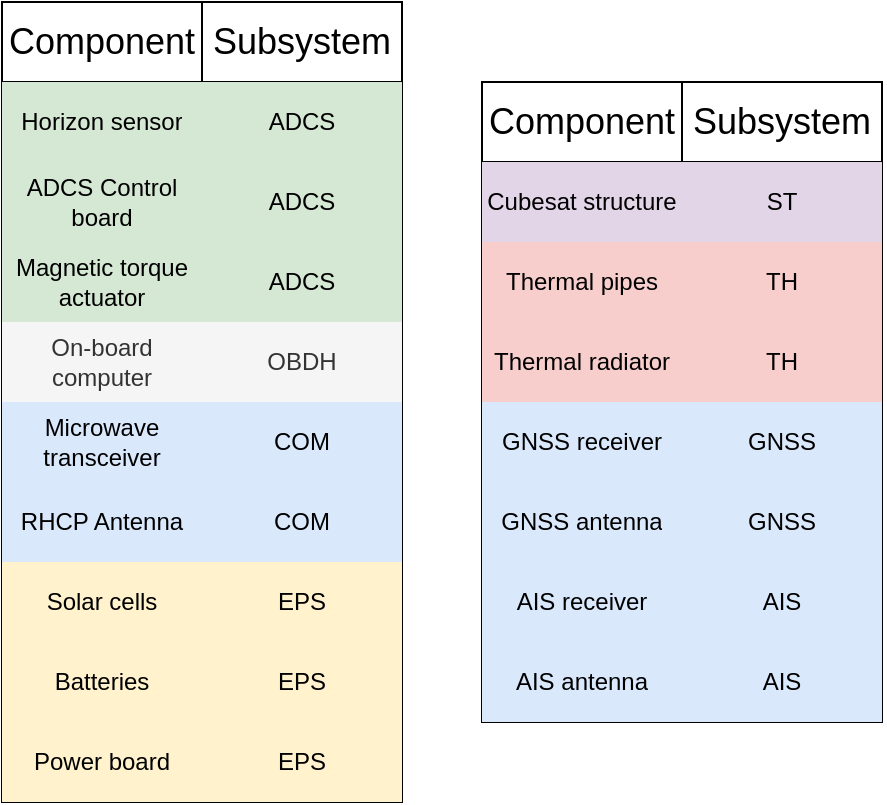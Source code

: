 <mxfile version="22.1.3" type="github">
  <diagram name="Pagina-1" id="h6OpWx-HHG8oMTi5hLj7">
    <mxGraphModel dx="1036" dy="1689" grid="1" gridSize="10" guides="1" tooltips="1" connect="1" arrows="1" fold="1" page="1" pageScale="1" pageWidth="827" pageHeight="1169" math="0" shadow="0">
      <root>
        <mxCell id="0" />
        <mxCell id="1" parent="0" />
        <mxCell id="k3zZhgaBUWAhVwvvtzVN-58" value="" style="shape=table;startSize=0;container=1;collapsible=0;childLayout=tableLayout;" parent="1" vertex="1">
          <mxGeometry x="200" y="-40" width="200" height="400" as="geometry" />
        </mxCell>
        <mxCell id="k3zZhgaBUWAhVwvvtzVN-59" value="" style="shape=tableRow;horizontal=0;startSize=0;swimlaneHead=0;swimlaneBody=0;strokeColor=inherit;top=0;left=0;bottom=0;right=0;collapsible=0;dropTarget=0;fillColor=none;points=[[0,0.5],[1,0.5]];portConstraint=eastwest;" parent="k3zZhgaBUWAhVwvvtzVN-58" vertex="1">
          <mxGeometry width="200" height="40" as="geometry" />
        </mxCell>
        <mxCell id="k3zZhgaBUWAhVwvvtzVN-60" value="&lt;font style=&quot;font-size: 18px;&quot;&gt;Component&lt;/font&gt;" style="shape=partialRectangle;html=1;whiteSpace=wrap;connectable=0;strokeColor=default;overflow=hidden;fillColor=none;top=0;left=0;bottom=0;right=0;pointerEvents=1;" parent="k3zZhgaBUWAhVwvvtzVN-59" vertex="1">
          <mxGeometry width="100" height="40" as="geometry">
            <mxRectangle width="100" height="40" as="alternateBounds" />
          </mxGeometry>
        </mxCell>
        <mxCell id="k3zZhgaBUWAhVwvvtzVN-61" value="&lt;font style=&quot;font-size: 18px;&quot;&gt;Subsystem&lt;/font&gt;" style="shape=partialRectangle;html=1;whiteSpace=wrap;connectable=0;strokeColor=default;overflow=hidden;fillColor=none;top=0;left=0;bottom=0;right=0;pointerEvents=1;" parent="k3zZhgaBUWAhVwvvtzVN-59" vertex="1">
          <mxGeometry x="100" width="100" height="40" as="geometry">
            <mxRectangle width="100" height="40" as="alternateBounds" />
          </mxGeometry>
        </mxCell>
        <mxCell id="k3zZhgaBUWAhVwvvtzVN-62" value="" style="shape=tableRow;horizontal=0;startSize=0;swimlaneHead=0;swimlaneBody=0;strokeColor=inherit;top=0;left=0;bottom=0;right=0;collapsible=0;dropTarget=0;fillColor=none;points=[[0,0.5],[1,0.5]];portConstraint=eastwest;" parent="k3zZhgaBUWAhVwvvtzVN-58" vertex="1">
          <mxGeometry y="40" width="200" height="40" as="geometry" />
        </mxCell>
        <mxCell id="k3zZhgaBUWAhVwvvtzVN-63" value="Horizon sensor" style="shape=partialRectangle;html=1;whiteSpace=wrap;connectable=0;strokeColor=default;overflow=hidden;fillColor=#d5e8d4;top=0;left=0;bottom=0;right=0;pointerEvents=1;strokeWidth=1;" parent="k3zZhgaBUWAhVwvvtzVN-62" vertex="1">
          <mxGeometry width="100" height="40" as="geometry">
            <mxRectangle width="100" height="40" as="alternateBounds" />
          </mxGeometry>
        </mxCell>
        <mxCell id="k3zZhgaBUWAhVwvvtzVN-64" value="ADCS" style="shape=partialRectangle;html=1;whiteSpace=wrap;connectable=0;strokeColor=default;overflow=hidden;fillColor=#d5e8d4;top=0;left=0;bottom=0;right=0;pointerEvents=1;strokeWidth=1;" parent="k3zZhgaBUWAhVwvvtzVN-62" vertex="1">
          <mxGeometry x="100" width="100" height="40" as="geometry">
            <mxRectangle width="100" height="40" as="alternateBounds" />
          </mxGeometry>
        </mxCell>
        <mxCell id="k3zZhgaBUWAhVwvvtzVN-65" value="" style="shape=tableRow;horizontal=0;startSize=0;swimlaneHead=0;swimlaneBody=0;strokeColor=inherit;top=0;left=0;bottom=0;right=0;collapsible=0;dropTarget=0;fillColor=none;points=[[0,0.5],[1,0.5]];portConstraint=eastwest;" parent="k3zZhgaBUWAhVwvvtzVN-58" vertex="1">
          <mxGeometry y="80" width="200" height="40" as="geometry" />
        </mxCell>
        <mxCell id="k3zZhgaBUWAhVwvvtzVN-66" value="ADCS Control board" style="shape=partialRectangle;html=1;whiteSpace=wrap;connectable=0;strokeColor=default;overflow=hidden;fillColor=#d5e8d4;top=0;left=0;bottom=0;right=0;pointerEvents=1;" parent="k3zZhgaBUWAhVwvvtzVN-65" vertex="1">
          <mxGeometry width="100" height="40" as="geometry">
            <mxRectangle width="100" height="40" as="alternateBounds" />
          </mxGeometry>
        </mxCell>
        <mxCell id="k3zZhgaBUWAhVwvvtzVN-67" value="ADCS" style="shape=partialRectangle;html=1;whiteSpace=wrap;connectable=0;strokeColor=default;overflow=hidden;fillColor=#d5e8d4;top=0;left=0;bottom=0;right=0;pointerEvents=1;" parent="k3zZhgaBUWAhVwvvtzVN-65" vertex="1">
          <mxGeometry x="100" width="100" height="40" as="geometry">
            <mxRectangle width="100" height="40" as="alternateBounds" />
          </mxGeometry>
        </mxCell>
        <mxCell id="k3zZhgaBUWAhVwvvtzVN-68" value="" style="shape=tableRow;horizontal=0;startSize=0;swimlaneHead=0;swimlaneBody=0;strokeColor=inherit;top=0;left=0;bottom=0;right=0;collapsible=0;dropTarget=0;fillColor=none;points=[[0,0.5],[1,0.5]];portConstraint=eastwest;" parent="k3zZhgaBUWAhVwvvtzVN-58" vertex="1">
          <mxGeometry y="120" width="200" height="40" as="geometry" />
        </mxCell>
        <mxCell id="k3zZhgaBUWAhVwvvtzVN-69" value="Magnetic torque actuator" style="shape=partialRectangle;html=1;whiteSpace=wrap;connectable=0;strokeColor=default;overflow=hidden;fillColor=#d5e8d4;top=0;left=0;bottom=0;right=0;pointerEvents=1;" parent="k3zZhgaBUWAhVwvvtzVN-68" vertex="1">
          <mxGeometry width="100" height="40" as="geometry">
            <mxRectangle width="100" height="40" as="alternateBounds" />
          </mxGeometry>
        </mxCell>
        <mxCell id="k3zZhgaBUWAhVwvvtzVN-70" value="ADCS" style="shape=partialRectangle;html=1;whiteSpace=wrap;connectable=0;strokeColor=default;overflow=hidden;fillColor=#d5e8d4;top=0;left=0;bottom=0;right=0;pointerEvents=1;" parent="k3zZhgaBUWAhVwvvtzVN-68" vertex="1">
          <mxGeometry x="100" width="100" height="40" as="geometry">
            <mxRectangle width="100" height="40" as="alternateBounds" />
          </mxGeometry>
        </mxCell>
        <mxCell id="k3zZhgaBUWAhVwvvtzVN-71" value="" style="shape=tableRow;horizontal=0;startSize=0;swimlaneHead=0;swimlaneBody=0;strokeColor=inherit;top=0;left=0;bottom=0;right=0;collapsible=0;dropTarget=0;fillColor=none;points=[[0,0.5],[1,0.5]];portConstraint=eastwest;" parent="k3zZhgaBUWAhVwvvtzVN-58" vertex="1">
          <mxGeometry y="160" width="200" height="40" as="geometry" />
        </mxCell>
        <mxCell id="k3zZhgaBUWAhVwvvtzVN-72" value="On-board computer" style="shape=partialRectangle;html=1;whiteSpace=wrap;connectable=0;strokeColor=default;overflow=hidden;fillColor=#f5f5f5;top=0;left=0;bottom=0;right=0;pointerEvents=1;fontColor=#333333;" parent="k3zZhgaBUWAhVwvvtzVN-71" vertex="1">
          <mxGeometry width="100" height="40" as="geometry">
            <mxRectangle width="100" height="40" as="alternateBounds" />
          </mxGeometry>
        </mxCell>
        <mxCell id="k3zZhgaBUWAhVwvvtzVN-73" value="OBDH" style="shape=partialRectangle;html=1;whiteSpace=wrap;connectable=0;strokeColor=default;overflow=hidden;fillColor=#f5f5f5;top=0;left=0;bottom=0;right=0;pointerEvents=1;fontColor=#333333;" parent="k3zZhgaBUWAhVwvvtzVN-71" vertex="1">
          <mxGeometry x="100" width="100" height="40" as="geometry">
            <mxRectangle width="100" height="40" as="alternateBounds" />
          </mxGeometry>
        </mxCell>
        <mxCell id="k3zZhgaBUWAhVwvvtzVN-74" value="" style="shape=tableRow;horizontal=0;startSize=0;swimlaneHead=0;swimlaneBody=0;strokeColor=inherit;top=0;left=0;bottom=0;right=0;collapsible=0;dropTarget=0;fillColor=none;points=[[0,0.5],[1,0.5]];portConstraint=eastwest;" parent="k3zZhgaBUWAhVwvvtzVN-58" vertex="1">
          <mxGeometry y="200" width="200" height="40" as="geometry" />
        </mxCell>
        <mxCell id="k3zZhgaBUWAhVwvvtzVN-75" value="Microwave transceiver" style="shape=partialRectangle;html=1;whiteSpace=wrap;connectable=0;strokeColor=default;overflow=hidden;fillColor=#dae8fc;top=0;left=0;bottom=0;right=0;pointerEvents=1;" parent="k3zZhgaBUWAhVwvvtzVN-74" vertex="1">
          <mxGeometry width="100" height="40" as="geometry">
            <mxRectangle width="100" height="40" as="alternateBounds" />
          </mxGeometry>
        </mxCell>
        <mxCell id="k3zZhgaBUWAhVwvvtzVN-76" value="COM" style="shape=partialRectangle;html=1;whiteSpace=wrap;connectable=0;strokeColor=default;overflow=hidden;fillColor=#dae8fc;top=0;left=0;bottom=0;right=0;pointerEvents=1;" parent="k3zZhgaBUWAhVwvvtzVN-74" vertex="1">
          <mxGeometry x="100" width="100" height="40" as="geometry">
            <mxRectangle width="100" height="40" as="alternateBounds" />
          </mxGeometry>
        </mxCell>
        <mxCell id="k3zZhgaBUWAhVwvvtzVN-77" value="" style="shape=tableRow;horizontal=0;startSize=0;swimlaneHead=0;swimlaneBody=0;strokeColor=inherit;top=0;left=0;bottom=0;right=0;collapsible=0;dropTarget=0;fillColor=none;points=[[0,0.5],[1,0.5]];portConstraint=eastwest;" parent="k3zZhgaBUWAhVwvvtzVN-58" vertex="1">
          <mxGeometry y="240" width="200" height="40" as="geometry" />
        </mxCell>
        <mxCell id="k3zZhgaBUWAhVwvvtzVN-78" value="RHCP Antenna" style="shape=partialRectangle;html=1;whiteSpace=wrap;connectable=0;strokeColor=default;overflow=hidden;fillColor=#dae8fc;top=0;left=0;bottom=0;right=0;pointerEvents=1;" parent="k3zZhgaBUWAhVwvvtzVN-77" vertex="1">
          <mxGeometry width="100" height="40" as="geometry">
            <mxRectangle width="100" height="40" as="alternateBounds" />
          </mxGeometry>
        </mxCell>
        <mxCell id="k3zZhgaBUWAhVwvvtzVN-79" value="COM" style="shape=partialRectangle;html=1;whiteSpace=wrap;connectable=0;strokeColor=default;overflow=hidden;fillColor=#dae8fc;top=0;left=0;bottom=0;right=0;pointerEvents=1;" parent="k3zZhgaBUWAhVwvvtzVN-77" vertex="1">
          <mxGeometry x="100" width="100" height="40" as="geometry">
            <mxRectangle width="100" height="40" as="alternateBounds" />
          </mxGeometry>
        </mxCell>
        <mxCell id="k3zZhgaBUWAhVwvvtzVN-80" value="" style="shape=tableRow;horizontal=0;startSize=0;swimlaneHead=0;swimlaneBody=0;strokeColor=inherit;top=0;left=0;bottom=0;right=0;collapsible=0;dropTarget=0;fillColor=none;points=[[0,0.5],[1,0.5]];portConstraint=eastwest;" parent="k3zZhgaBUWAhVwvvtzVN-58" vertex="1">
          <mxGeometry y="280" width="200" height="40" as="geometry" />
        </mxCell>
        <mxCell id="k3zZhgaBUWAhVwvvtzVN-81" value="Solar cells" style="shape=partialRectangle;html=1;whiteSpace=wrap;connectable=0;strokeColor=default;overflow=hidden;fillColor=#fff2cc;top=0;left=0;bottom=0;right=0;pointerEvents=1;" parent="k3zZhgaBUWAhVwvvtzVN-80" vertex="1">
          <mxGeometry width="100" height="40" as="geometry">
            <mxRectangle width="100" height="40" as="alternateBounds" />
          </mxGeometry>
        </mxCell>
        <mxCell id="k3zZhgaBUWAhVwvvtzVN-82" value="EPS" style="shape=partialRectangle;html=1;whiteSpace=wrap;connectable=0;strokeColor=default;overflow=hidden;fillColor=#fff2cc;top=0;left=0;bottom=0;right=0;pointerEvents=1;" parent="k3zZhgaBUWAhVwvvtzVN-80" vertex="1">
          <mxGeometry x="100" width="100" height="40" as="geometry">
            <mxRectangle width="100" height="40" as="alternateBounds" />
          </mxGeometry>
        </mxCell>
        <mxCell id="k3zZhgaBUWAhVwvvtzVN-83" value="" style="shape=tableRow;horizontal=0;startSize=0;swimlaneHead=0;swimlaneBody=0;strokeColor=inherit;top=0;left=0;bottom=0;right=0;collapsible=0;dropTarget=0;fillColor=none;points=[[0,0.5],[1,0.5]];portConstraint=eastwest;" parent="k3zZhgaBUWAhVwvvtzVN-58" vertex="1">
          <mxGeometry y="320" width="200" height="40" as="geometry" />
        </mxCell>
        <mxCell id="k3zZhgaBUWAhVwvvtzVN-84" value="Batteries" style="shape=partialRectangle;html=1;whiteSpace=wrap;connectable=0;strokeColor=default;overflow=hidden;fillColor=#fff2cc;top=0;left=0;bottom=0;right=0;pointerEvents=1;" parent="k3zZhgaBUWAhVwvvtzVN-83" vertex="1">
          <mxGeometry width="100" height="40" as="geometry">
            <mxRectangle width="100" height="40" as="alternateBounds" />
          </mxGeometry>
        </mxCell>
        <mxCell id="k3zZhgaBUWAhVwvvtzVN-85" value="EPS" style="shape=partialRectangle;html=1;whiteSpace=wrap;connectable=0;strokeColor=default;overflow=hidden;fillColor=#fff2cc;top=0;left=0;bottom=0;right=0;pointerEvents=1;" parent="k3zZhgaBUWAhVwvvtzVN-83" vertex="1">
          <mxGeometry x="100" width="100" height="40" as="geometry">
            <mxRectangle width="100" height="40" as="alternateBounds" />
          </mxGeometry>
        </mxCell>
        <mxCell id="k3zZhgaBUWAhVwvvtzVN-86" value="" style="shape=tableRow;horizontal=0;startSize=0;swimlaneHead=0;swimlaneBody=0;strokeColor=inherit;top=0;left=0;bottom=0;right=0;collapsible=0;dropTarget=0;fillColor=none;points=[[0,0.5],[1,0.5]];portConstraint=eastwest;" parent="k3zZhgaBUWAhVwvvtzVN-58" vertex="1">
          <mxGeometry y="360" width="200" height="40" as="geometry" />
        </mxCell>
        <mxCell id="k3zZhgaBUWAhVwvvtzVN-87" value="Power board" style="shape=partialRectangle;html=1;whiteSpace=wrap;connectable=0;strokeColor=default;overflow=hidden;fillColor=#fff2cc;top=0;left=0;bottom=0;right=0;pointerEvents=1;" parent="k3zZhgaBUWAhVwvvtzVN-86" vertex="1">
          <mxGeometry width="100" height="40" as="geometry">
            <mxRectangle width="100" height="40" as="alternateBounds" />
          </mxGeometry>
        </mxCell>
        <mxCell id="k3zZhgaBUWAhVwvvtzVN-88" value="EPS" style="shape=partialRectangle;html=1;whiteSpace=wrap;connectable=0;strokeColor=default;overflow=hidden;fillColor=#fff2cc;top=0;left=0;bottom=0;right=0;pointerEvents=1;" parent="k3zZhgaBUWAhVwvvtzVN-86" vertex="1">
          <mxGeometry x="100" width="100" height="40" as="geometry">
            <mxRectangle width="100" height="40" as="alternateBounds" />
          </mxGeometry>
        </mxCell>
        <mxCell id="k3zZhgaBUWAhVwvvtzVN-89" value="" style="shape=table;startSize=0;container=1;collapsible=0;childLayout=tableLayout;" parent="1" vertex="1">
          <mxGeometry x="440" width="200" height="320" as="geometry" />
        </mxCell>
        <mxCell id="k3zZhgaBUWAhVwvvtzVN-90" value="" style="shape=tableRow;horizontal=0;startSize=0;swimlaneHead=0;swimlaneBody=0;strokeColor=inherit;top=0;left=0;bottom=0;right=0;collapsible=0;dropTarget=0;fillColor=none;points=[[0,0.5],[1,0.5]];portConstraint=eastwest;" parent="k3zZhgaBUWAhVwvvtzVN-89" vertex="1">
          <mxGeometry width="200" height="40" as="geometry" />
        </mxCell>
        <mxCell id="k3zZhgaBUWAhVwvvtzVN-91" value="&lt;font style=&quot;font-size: 18px;&quot;&gt;Component&lt;/font&gt;" style="shape=partialRectangle;html=1;whiteSpace=wrap;connectable=0;strokeColor=default;overflow=hidden;fillColor=none;top=0;left=0;bottom=0;right=0;pointerEvents=1;" parent="k3zZhgaBUWAhVwvvtzVN-90" vertex="1">
          <mxGeometry width="100" height="40" as="geometry">
            <mxRectangle width="100" height="40" as="alternateBounds" />
          </mxGeometry>
        </mxCell>
        <mxCell id="k3zZhgaBUWAhVwvvtzVN-92" value="&lt;font style=&quot;font-size: 18px;&quot;&gt;Subsystem&lt;/font&gt;" style="shape=partialRectangle;html=1;whiteSpace=wrap;connectable=0;strokeColor=default;overflow=hidden;fillColor=none;top=0;left=0;bottom=0;right=0;pointerEvents=1;" parent="k3zZhgaBUWAhVwvvtzVN-90" vertex="1">
          <mxGeometry x="100" width="100" height="40" as="geometry">
            <mxRectangle width="100" height="40" as="alternateBounds" />
          </mxGeometry>
        </mxCell>
        <mxCell id="k3zZhgaBUWAhVwvvtzVN-93" value="" style="shape=tableRow;horizontal=0;startSize=0;swimlaneHead=0;swimlaneBody=0;strokeColor=inherit;top=0;left=0;bottom=0;right=0;collapsible=0;dropTarget=0;fillColor=none;points=[[0,0.5],[1,0.5]];portConstraint=eastwest;" parent="k3zZhgaBUWAhVwvvtzVN-89" vertex="1">
          <mxGeometry y="40" width="200" height="40" as="geometry" />
        </mxCell>
        <mxCell id="k3zZhgaBUWAhVwvvtzVN-94" value="Cubesat structure" style="shape=partialRectangle;html=1;whiteSpace=wrap;connectable=0;strokeColor=#000000;overflow=hidden;fillColor=#e1d5e7;top=0;left=0;bottom=0;right=0;pointerEvents=1;" parent="k3zZhgaBUWAhVwvvtzVN-93" vertex="1">
          <mxGeometry width="100" height="40" as="geometry">
            <mxRectangle width="100" height="40" as="alternateBounds" />
          </mxGeometry>
        </mxCell>
        <mxCell id="k3zZhgaBUWAhVwvvtzVN-95" value="ST" style="shape=partialRectangle;html=1;whiteSpace=wrap;connectable=0;strokeColor=#000000;overflow=hidden;fillColor=#e1d5e7;top=0;left=0;bottom=0;right=0;pointerEvents=1;strokeWidth=3;perimeterSpacing=1;" parent="k3zZhgaBUWAhVwvvtzVN-93" vertex="1">
          <mxGeometry x="100" width="100" height="40" as="geometry">
            <mxRectangle width="100" height="40" as="alternateBounds" />
          </mxGeometry>
        </mxCell>
        <mxCell id="k3zZhgaBUWAhVwvvtzVN-96" value="" style="shape=tableRow;horizontal=0;startSize=0;swimlaneHead=0;swimlaneBody=0;strokeColor=inherit;top=0;left=0;bottom=0;right=0;collapsible=0;dropTarget=0;fillColor=none;points=[[0,0.5],[1,0.5]];portConstraint=eastwest;" parent="k3zZhgaBUWAhVwvvtzVN-89" vertex="1">
          <mxGeometry y="80" width="200" height="40" as="geometry" />
        </mxCell>
        <mxCell id="k3zZhgaBUWAhVwvvtzVN-97" value="Thermal pipes" style="shape=partialRectangle;html=1;whiteSpace=wrap;connectable=0;strokeColor=#b85450;overflow=hidden;fillColor=#f8cecc;top=0;left=0;bottom=0;right=0;pointerEvents=1;" parent="k3zZhgaBUWAhVwvvtzVN-96" vertex="1">
          <mxGeometry width="100" height="40" as="geometry">
            <mxRectangle width="100" height="40" as="alternateBounds" />
          </mxGeometry>
        </mxCell>
        <mxCell id="k3zZhgaBUWAhVwvvtzVN-98" value="TH" style="shape=partialRectangle;html=1;whiteSpace=wrap;connectable=0;strokeColor=#b85450;overflow=hidden;fillColor=#f8cecc;top=0;left=0;bottom=0;right=0;pointerEvents=1;" parent="k3zZhgaBUWAhVwvvtzVN-96" vertex="1">
          <mxGeometry x="100" width="100" height="40" as="geometry">
            <mxRectangle width="100" height="40" as="alternateBounds" />
          </mxGeometry>
        </mxCell>
        <mxCell id="k3zZhgaBUWAhVwvvtzVN-105" value="" style="shape=tableRow;horizontal=0;startSize=0;swimlaneHead=0;swimlaneBody=0;strokeColor=inherit;top=0;left=0;bottom=0;right=0;collapsible=0;dropTarget=0;fillColor=none;points=[[0,0.5],[1,0.5]];portConstraint=eastwest;" parent="k3zZhgaBUWAhVwvvtzVN-89" vertex="1">
          <mxGeometry y="120" width="200" height="40" as="geometry" />
        </mxCell>
        <mxCell id="k3zZhgaBUWAhVwvvtzVN-106" value="Thermal radiator" style="shape=partialRectangle;html=1;whiteSpace=wrap;connectable=0;strokeColor=#b85450;overflow=hidden;fillColor=#f8cecc;top=0;left=0;bottom=0;right=0;pointerEvents=1;" parent="k3zZhgaBUWAhVwvvtzVN-105" vertex="1">
          <mxGeometry width="100" height="40" as="geometry">
            <mxRectangle width="100" height="40" as="alternateBounds" />
          </mxGeometry>
        </mxCell>
        <mxCell id="k3zZhgaBUWAhVwvvtzVN-107" value="TH" style="shape=partialRectangle;html=1;whiteSpace=wrap;connectable=0;strokeColor=#b85450;overflow=hidden;fillColor=#f8cecc;top=0;left=0;bottom=0;right=0;pointerEvents=1;" parent="k3zZhgaBUWAhVwvvtzVN-105" vertex="1">
          <mxGeometry x="100" width="100" height="40" as="geometry">
            <mxRectangle width="100" height="40" as="alternateBounds" />
          </mxGeometry>
        </mxCell>
        <mxCell id="k3zZhgaBUWAhVwvvtzVN-108" value="" style="shape=tableRow;horizontal=0;startSize=0;swimlaneHead=0;swimlaneBody=0;strokeColor=inherit;top=0;left=0;bottom=0;right=0;collapsible=0;dropTarget=0;fillColor=none;points=[[0,0.5],[1,0.5]];portConstraint=eastwest;" parent="k3zZhgaBUWAhVwvvtzVN-89" vertex="1">
          <mxGeometry y="160" width="200" height="40" as="geometry" />
        </mxCell>
        <mxCell id="k3zZhgaBUWAhVwvvtzVN-109" value="GNSS receiver" style="shape=partialRectangle;html=1;whiteSpace=wrap;connectable=0;strokeColor=default;overflow=hidden;fillColor=#dae8fc;top=0;left=0;bottom=0;right=0;pointerEvents=1;" parent="k3zZhgaBUWAhVwvvtzVN-108" vertex="1">
          <mxGeometry width="100" height="40" as="geometry">
            <mxRectangle width="100" height="40" as="alternateBounds" />
          </mxGeometry>
        </mxCell>
        <mxCell id="k3zZhgaBUWAhVwvvtzVN-110" value="GNSS" style="shape=partialRectangle;html=1;whiteSpace=wrap;connectable=0;strokeColor=default;overflow=hidden;fillColor=#dae8fc;top=0;left=0;bottom=0;right=0;pointerEvents=1;" parent="k3zZhgaBUWAhVwvvtzVN-108" vertex="1">
          <mxGeometry x="100" width="100" height="40" as="geometry">
            <mxRectangle width="100" height="40" as="alternateBounds" />
          </mxGeometry>
        </mxCell>
        <mxCell id="k3zZhgaBUWAhVwvvtzVN-111" value="" style="shape=tableRow;horizontal=0;startSize=0;swimlaneHead=0;swimlaneBody=0;strokeColor=inherit;top=0;left=0;bottom=0;right=0;collapsible=0;dropTarget=0;fillColor=none;points=[[0,0.5],[1,0.5]];portConstraint=eastwest;" parent="k3zZhgaBUWAhVwvvtzVN-89" vertex="1">
          <mxGeometry y="200" width="200" height="40" as="geometry" />
        </mxCell>
        <mxCell id="k3zZhgaBUWAhVwvvtzVN-112" value="GNSS antenna" style="shape=partialRectangle;html=1;whiteSpace=wrap;connectable=0;strokeColor=#6c8ebf;overflow=hidden;fillColor=#dae8fc;top=0;left=0;bottom=0;right=0;pointerEvents=1;" parent="k3zZhgaBUWAhVwvvtzVN-111" vertex="1">
          <mxGeometry width="100" height="40" as="geometry">
            <mxRectangle width="100" height="40" as="alternateBounds" />
          </mxGeometry>
        </mxCell>
        <mxCell id="k3zZhgaBUWAhVwvvtzVN-113" value="GNSS" style="shape=partialRectangle;html=1;whiteSpace=wrap;connectable=0;strokeColor=#6c8ebf;overflow=hidden;fillColor=#dae8fc;top=0;left=0;bottom=0;right=0;pointerEvents=1;" parent="k3zZhgaBUWAhVwvvtzVN-111" vertex="1">
          <mxGeometry x="100" width="100" height="40" as="geometry">
            <mxRectangle width="100" height="40" as="alternateBounds" />
          </mxGeometry>
        </mxCell>
        <mxCell id="k3zZhgaBUWAhVwvvtzVN-114" value="" style="shape=tableRow;horizontal=0;startSize=0;swimlaneHead=0;swimlaneBody=0;strokeColor=inherit;top=0;left=0;bottom=0;right=0;collapsible=0;dropTarget=0;fillColor=none;points=[[0,0.5],[1,0.5]];portConstraint=eastwest;" parent="k3zZhgaBUWAhVwvvtzVN-89" vertex="1">
          <mxGeometry y="240" width="200" height="40" as="geometry" />
        </mxCell>
        <mxCell id="k3zZhgaBUWAhVwvvtzVN-115" value="AIS receiver" style="shape=partialRectangle;html=1;whiteSpace=wrap;connectable=0;strokeColor=#6c8ebf;overflow=hidden;fillColor=#dae8fc;top=0;left=0;bottom=0;right=0;pointerEvents=1;" parent="k3zZhgaBUWAhVwvvtzVN-114" vertex="1">
          <mxGeometry width="100" height="40" as="geometry">
            <mxRectangle width="100" height="40" as="alternateBounds" />
          </mxGeometry>
        </mxCell>
        <mxCell id="k3zZhgaBUWAhVwvvtzVN-116" value="AIS" style="shape=partialRectangle;html=1;whiteSpace=wrap;connectable=0;strokeColor=#6c8ebf;overflow=hidden;fillColor=#dae8fc;top=0;left=0;bottom=0;right=0;pointerEvents=1;" parent="k3zZhgaBUWAhVwvvtzVN-114" vertex="1">
          <mxGeometry x="100" width="100" height="40" as="geometry">
            <mxRectangle width="100" height="40" as="alternateBounds" />
          </mxGeometry>
        </mxCell>
        <mxCell id="k3zZhgaBUWAhVwvvtzVN-117" value="" style="shape=tableRow;horizontal=0;startSize=0;swimlaneHead=0;swimlaneBody=0;strokeColor=inherit;top=0;left=0;bottom=0;right=0;collapsible=0;dropTarget=0;fillColor=none;points=[[0,0.5],[1,0.5]];portConstraint=eastwest;" parent="k3zZhgaBUWAhVwvvtzVN-89" vertex="1">
          <mxGeometry y="280" width="200" height="40" as="geometry" />
        </mxCell>
        <mxCell id="k3zZhgaBUWAhVwvvtzVN-118" value="AIS antenna" style="shape=partialRectangle;html=1;whiteSpace=wrap;connectable=0;strokeColor=#6c8ebf;overflow=hidden;fillColor=#dae8fc;top=0;left=0;bottom=0;right=0;pointerEvents=1;" parent="k3zZhgaBUWAhVwvvtzVN-117" vertex="1">
          <mxGeometry width="100" height="40" as="geometry">
            <mxRectangle width="100" height="40" as="alternateBounds" />
          </mxGeometry>
        </mxCell>
        <mxCell id="k3zZhgaBUWAhVwvvtzVN-119" value="AIS" style="shape=partialRectangle;html=1;whiteSpace=wrap;connectable=0;strokeColor=#6c8ebf;overflow=hidden;fillColor=#dae8fc;top=0;left=0;bottom=0;right=0;pointerEvents=1;" parent="k3zZhgaBUWAhVwvvtzVN-117" vertex="1">
          <mxGeometry x="100" width="100" height="40" as="geometry">
            <mxRectangle width="100" height="40" as="alternateBounds" />
          </mxGeometry>
        </mxCell>
      </root>
    </mxGraphModel>
  </diagram>
</mxfile>
